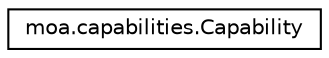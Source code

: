 digraph "Graphical Class Hierarchy"
{
 // LATEX_PDF_SIZE
  edge [fontname="Helvetica",fontsize="10",labelfontname="Helvetica",labelfontsize="10"];
  node [fontname="Helvetica",fontsize="10",shape=record];
  rankdir="LR";
  Node0 [label="moa.capabilities.Capability",height=0.2,width=0.4,color="black", fillcolor="white", style="filled",URL="$enummoa_1_1capabilities_1_1_capability.html",tooltip=" "];
}
